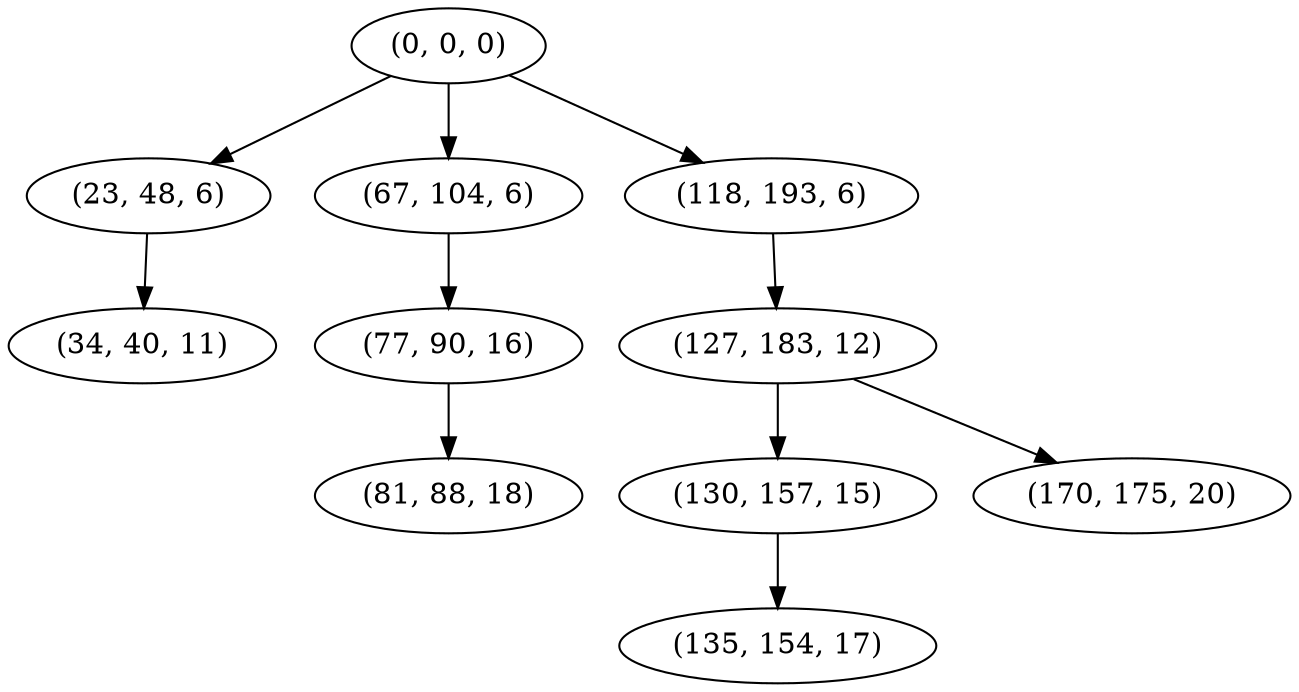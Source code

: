 digraph tree {
    "(0, 0, 0)";
    "(23, 48, 6)";
    "(34, 40, 11)";
    "(67, 104, 6)";
    "(77, 90, 16)";
    "(81, 88, 18)";
    "(118, 193, 6)";
    "(127, 183, 12)";
    "(130, 157, 15)";
    "(135, 154, 17)";
    "(170, 175, 20)";
    "(0, 0, 0)" -> "(23, 48, 6)";
    "(0, 0, 0)" -> "(67, 104, 6)";
    "(0, 0, 0)" -> "(118, 193, 6)";
    "(23, 48, 6)" -> "(34, 40, 11)";
    "(67, 104, 6)" -> "(77, 90, 16)";
    "(77, 90, 16)" -> "(81, 88, 18)";
    "(118, 193, 6)" -> "(127, 183, 12)";
    "(127, 183, 12)" -> "(130, 157, 15)";
    "(127, 183, 12)" -> "(170, 175, 20)";
    "(130, 157, 15)" -> "(135, 154, 17)";
}

